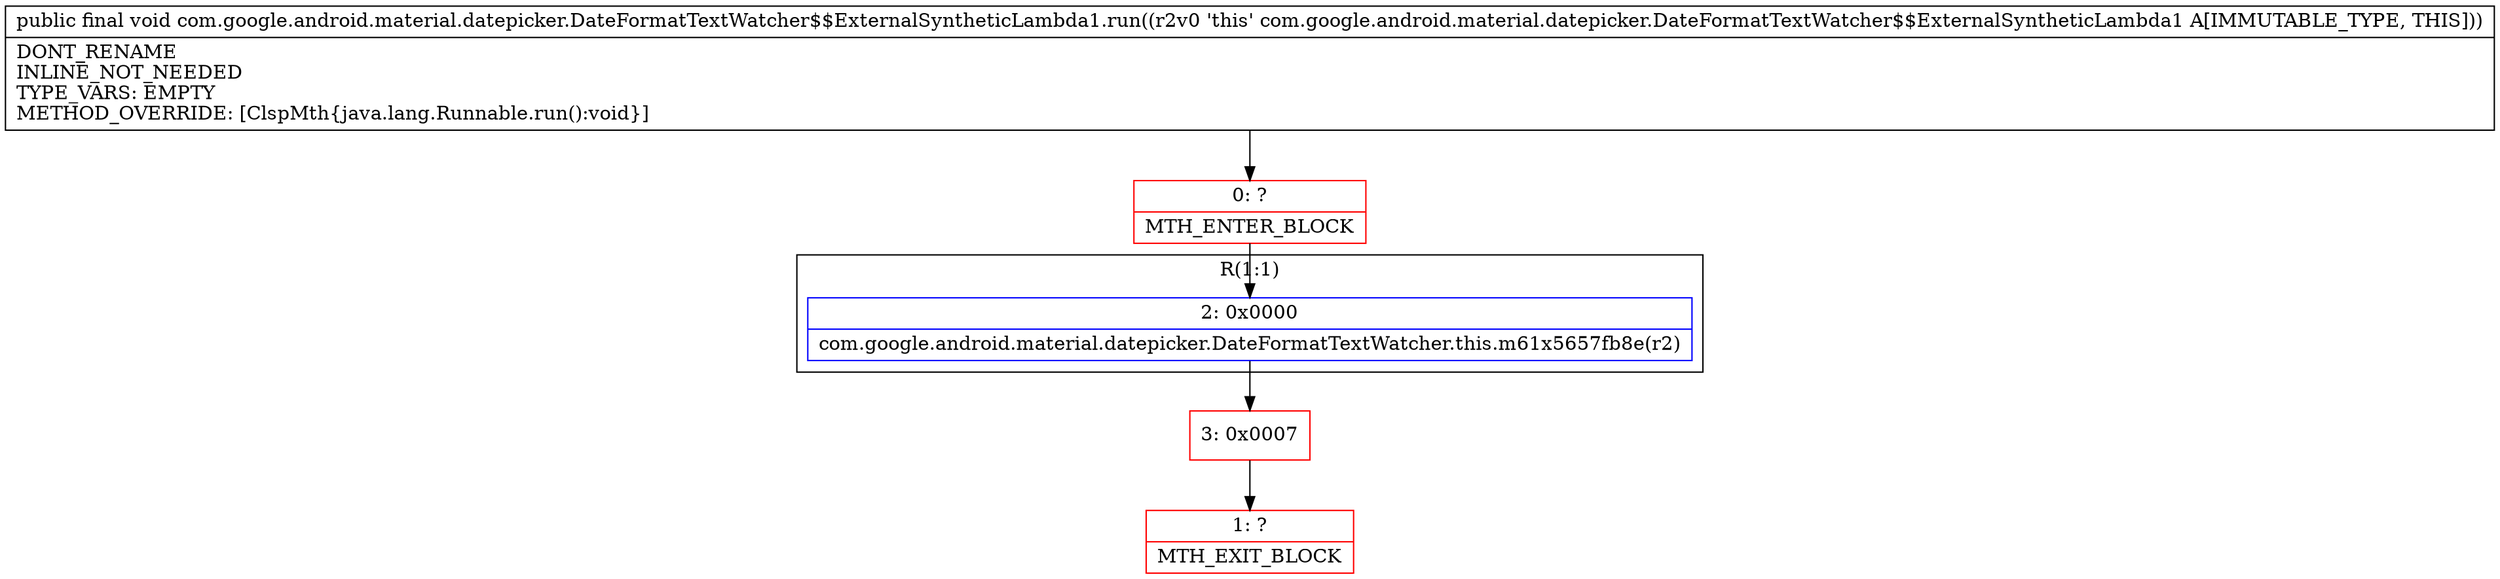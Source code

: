 digraph "CFG forcom.google.android.material.datepicker.DateFormatTextWatcher$$ExternalSyntheticLambda1.run()V" {
subgraph cluster_Region_166111550 {
label = "R(1:1)";
node [shape=record,color=blue];
Node_2 [shape=record,label="{2\:\ 0x0000|com.google.android.material.datepicker.DateFormatTextWatcher.this.m61x5657fb8e(r2)\l}"];
}
Node_0 [shape=record,color=red,label="{0\:\ ?|MTH_ENTER_BLOCK\l}"];
Node_3 [shape=record,color=red,label="{3\:\ 0x0007}"];
Node_1 [shape=record,color=red,label="{1\:\ ?|MTH_EXIT_BLOCK\l}"];
MethodNode[shape=record,label="{public final void com.google.android.material.datepicker.DateFormatTextWatcher$$ExternalSyntheticLambda1.run((r2v0 'this' com.google.android.material.datepicker.DateFormatTextWatcher$$ExternalSyntheticLambda1 A[IMMUTABLE_TYPE, THIS]))  | DONT_RENAME\lINLINE_NOT_NEEDED\lTYPE_VARS: EMPTY\lMETHOD_OVERRIDE: [ClspMth\{java.lang.Runnable.run():void\}]\l}"];
MethodNode -> Node_0;Node_2 -> Node_3;
Node_0 -> Node_2;
Node_3 -> Node_1;
}

